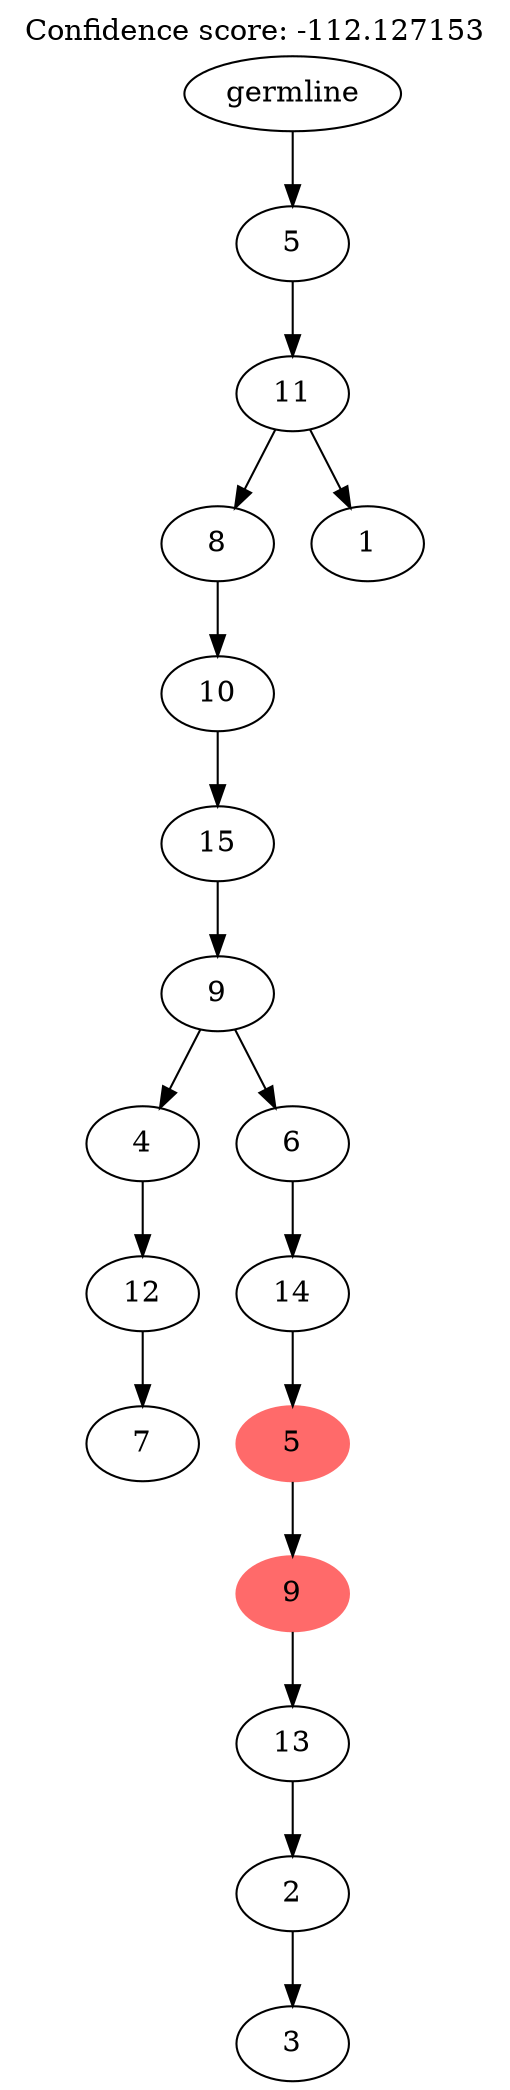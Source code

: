 digraph g {
	"16" -> "17";
	"17" [label="7"];
	"15" -> "16";
	"16" [label="12"];
	"13" -> "14";
	"14" [label="3"];
	"12" -> "13";
	"13" [label="2"];
	"11" -> "12";
	"12" [label="13"];
	"10" -> "11";
	"11" [color=indianred1, style=filled, label="9"];
	"9" -> "10";
	"10" [color=indianred1, style=filled, label="5"];
	"8" -> "9";
	"9" [label="14"];
	"7" -> "8";
	"8" [label="6"];
	"7" -> "15";
	"15" [label="4"];
	"6" -> "7";
	"7" [label="9"];
	"5" -> "6";
	"6" [label="15"];
	"4" -> "5";
	"5" [label="10"];
	"2" -> "3";
	"3" [label="1"];
	"2" -> "4";
	"4" [label="8"];
	"1" -> "2";
	"2" [label="11"];
	"0" -> "1";
	"1" [label="5"];
	"0" [label="germline"];
	labelloc="t";
	label="Confidence score: -112.127153";
}
